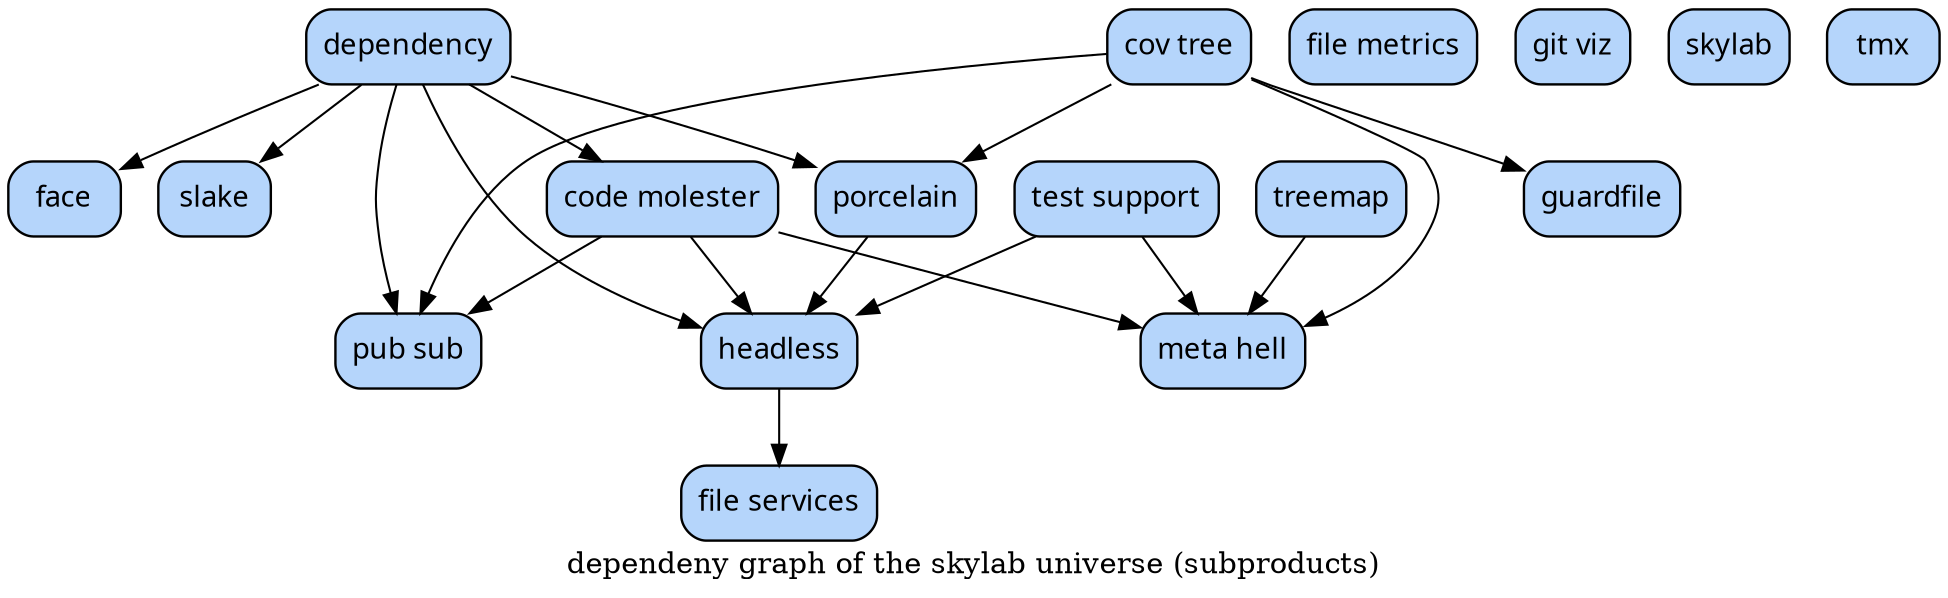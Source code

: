 # created by tan-man on 2012-12-20 16:03:06 UTC

digraph {

/*
  example stmt_list:
    foo -> bar
    biff -> baz

  example node_stmt:
    learn_c [label="learn C somehow"]
*/

label="dependeny graph of the skylab universe (subproducts)"

node [label="\N", style="filled", fillcolor="#b5d5fb", fontname="Futura", penwidth="1.1566", shape="Mrecord"]

# finished green : fillcolor="#79f233"


code [label="code molester"]
cov [label="cov tree"]
dependency [label=dependency]
face [label=face]
file [label="file metrics"]
file_2 [label="file services"]
git [label="git viz"]
guardfile [label=guardfile]
headless [label=headless]
meta [label="meta hell"]
porcelain [label=porcelain]
pub [label="pub sub"]
skylab [label="skylab"]
slake [label=slake]
test [label="test support"]
tmx [label=tmx]
treemap [label=treemap]
code -> headless

code -> meta
code -> pub
cov -> meta
cov -> porcelain
cov -> pub
cov -> guardfile
dependency -> code
dependency -> face
dependency -> headless
dependency -> porcelain
dependency -> pub
dependency -> slake
headless -> file_2
porcelain -> headless
test -> headless
test -> meta
treemap -> meta
}
